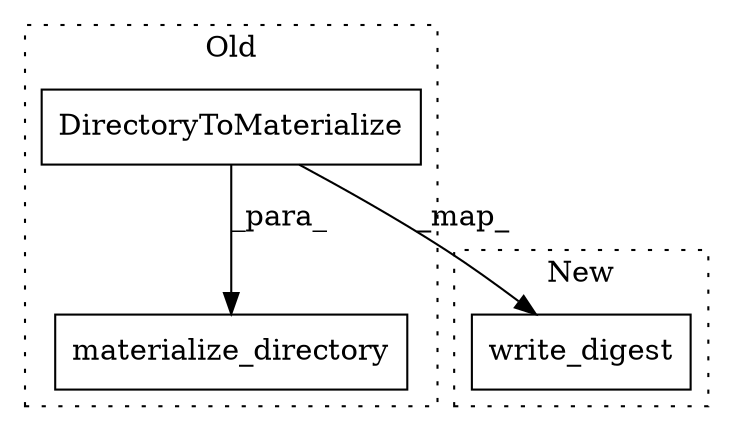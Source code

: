digraph G {
subgraph cluster0 {
1 [label="DirectoryToMaterialize" a="32" s="1681,1758" l="23,1" shape="box"];
3 [label="materialize_directory" a="32" s="1659,1759" l="22,1" shape="box"];
label = "Old";
style="dotted";
}
subgraph cluster1 {
2 [label="write_digest" a="32" s="1612,1679" l="13,1" shape="box"];
label = "New";
style="dotted";
}
1 -> 3 [label="_para_"];
1 -> 2 [label="_map_"];
}